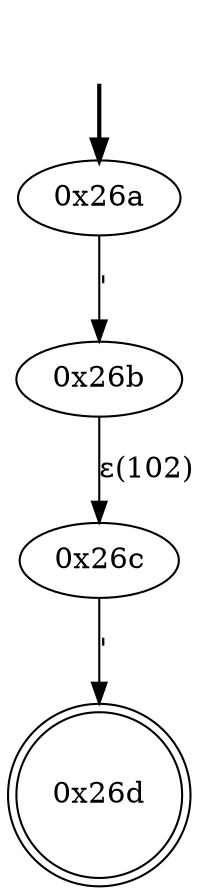 digraph {
	fake [style=invisible]
	"0x26a" [root=true]
	"0x26b"
	"0x26c"
	"0x26d" [shape=doublecircle]
	fake -> "0x26a" [style=bold]
	"0x26a" -> "0x26b" [label="'"]
	"0x26c" -> "0x26d" [label="'"]
	"0x26b" -> "0x26c" [label="ε(102)"]
}
